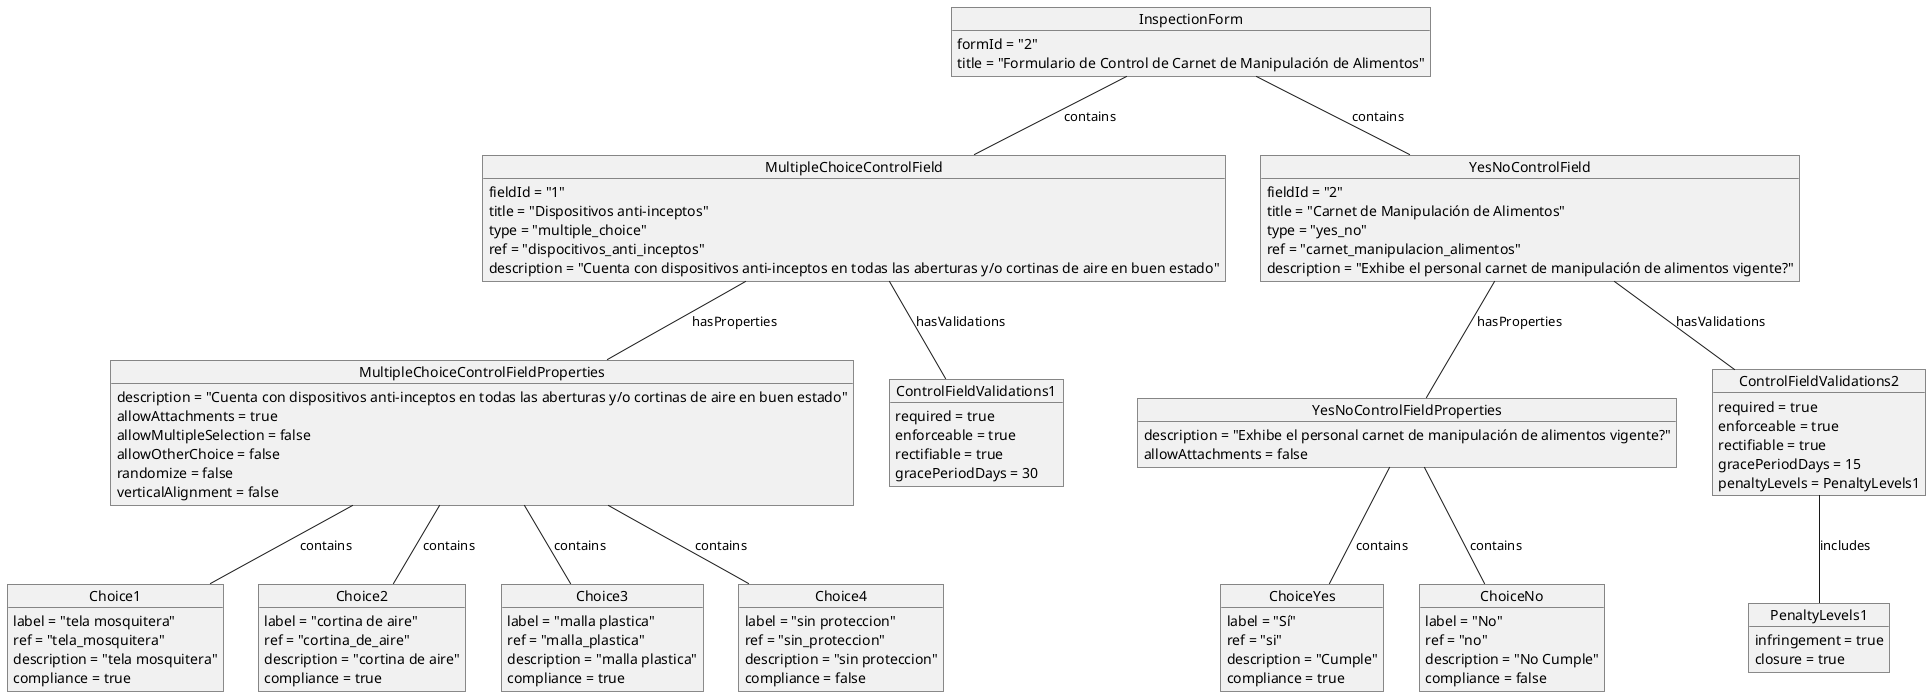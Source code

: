 @startuml

object InspectionForm {
    formId = "2"
    title = "Formulario de Control de Carnet de Manipulación de Alimentos"
}

object MultipleChoiceControlField {
    fieldId = "1"
    title = "Dispositivos anti-inceptos"
    type = "multiple_choice"
    ref = "dispocitivos_anti_inceptos"
    description = "Cuenta con dispositivos anti-inceptos en todas las aberturas y/o cortinas de aire en buen estado"
}

object MultipleChoiceControlFieldProperties {
    description = "Cuenta con dispositivos anti-inceptos en todas las aberturas y/o cortinas de aire en buen estado"
    allowAttachments = true
    allowMultipleSelection = false
    allowOtherChoice = false
    randomize = false
    verticalAlignment = false
}

object Choice1 {
    label = "tela mosquitera"
    ref = "tela_mosquitera"
    description = "tela mosquitera"
    compliance = true
}

object Choice2 {
    label = "cortina de aire"
    ref = "cortina_de_aire"
    description = "cortina de aire"
    compliance = true
}

object Choice3 {
    label = "malla plastica"
    ref = "malla_plastica"
    description = "malla plastica"
    compliance = true
}

object Choice4 {
    label = "sin proteccion"
    ref = "sin_proteccion"
    description = "sin proteccion"
    compliance = false
}

object ControlFieldValidations1 {
    required = true
    enforceable = true
    rectifiable = true
    gracePeriodDays = 30
}

object YesNoControlField {
    fieldId = "2"
    title = "Carnet de Manipulación de Alimentos"
    type = "yes_no"
    ref = "carnet_manipulacion_alimentos"
    description = "Exhibe el personal carnet de manipulación de alimentos vigente?"
}

object YesNoControlFieldProperties {
    description = "Exhibe el personal carnet de manipulación de alimentos vigente?"
    allowAttachments = false
}

object ChoiceYes {
    label = "Sí"
    ref = "si"
    description = "Cumple"
    compliance = true
}

object ChoiceNo {
    label = "No"
    ref = "no"
    description = "No Cumple"
    compliance = false
}

object ControlFieldValidations2 {
    required = true
    enforceable = true
    rectifiable = true
    gracePeriodDays = 15
    penaltyLevels = PenaltyLevels1
}

object PenaltyLevels1 {
    infringement = true
    closure = true
}

InspectionForm -- MultipleChoiceControlField : contains
InspectionForm -- YesNoControlField : contains

MultipleChoiceControlField -- MultipleChoiceControlFieldProperties : hasProperties
MultipleChoiceControlFieldProperties -- Choice1 : contains
MultipleChoiceControlFieldProperties -- Choice2 : contains
MultipleChoiceControlFieldProperties -- Choice3 : contains
MultipleChoiceControlFieldProperties -- Choice4 : contains

YesNoControlField -- YesNoControlFieldProperties : hasProperties
YesNoControlFieldProperties -- ChoiceYes : contains
YesNoControlFieldProperties -- ChoiceNo : contains

MultipleChoiceControlField -- ControlFieldValidations1 : hasValidations
YesNoControlField -- ControlFieldValidations2 : hasValidations

ControlFieldValidations2 -- PenaltyLevels1 : includes

@enduml
